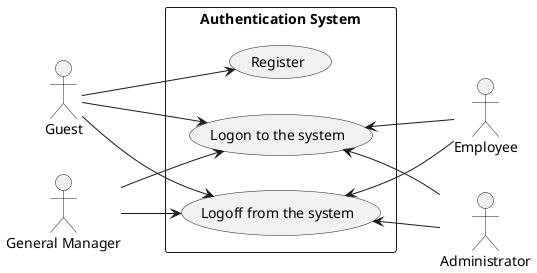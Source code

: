@startuml

left to right direction

actor Guest
actor Employee
actor Administrator
actor "General Manager" as GM

rectangle "Authentication System" {
    (Logon to the system) as (Login)
    (Logoff from the system) as (Logout)

    Guest --> (Register)
    Guest --> (Login)
    Guest --> (Logout)

    (Login) <-- Employee
    (Logout) <-- Employee

    (Login) <-- Administrator
    (Logout) <-- Administrator

    GM --> (Login)
    GM --> (Logout)
}

@enduml
